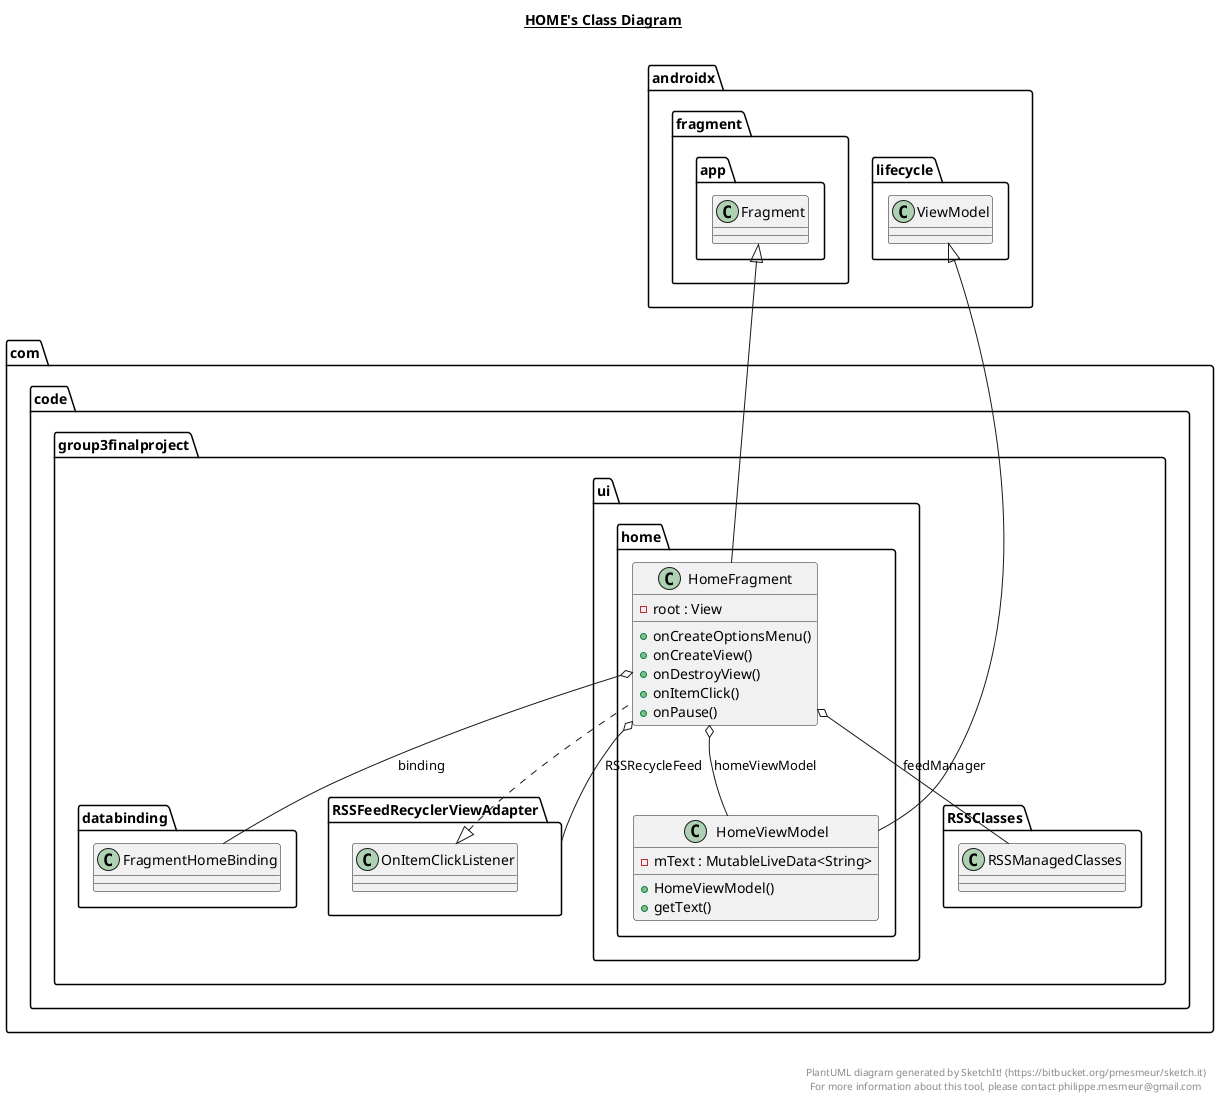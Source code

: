 @startuml

title __HOME's Class Diagram__\n

  namespace com.code.group3finalproject {
    namespace ui.home {
      class com.code.group3finalproject.ui.home.HomeFragment {
          - root : View
          + onCreateOptionsMenu()
          + onCreateView()
          + onDestroyView()
          + onItemClick()
          + onPause()
      }
    }
  }
  

  namespace com.code.group3finalproject {
    namespace ui.home {
      class com.code.group3finalproject.ui.home.HomeViewModel {
          - mText : MutableLiveData<String>
          + HomeViewModel()
          + getText()
      }
    }
  }
  

  com.code.group3finalproject.ui.home.HomeFragment .up.|> com.code.group3finalproject.RSSFeedRecyclerViewAdapter.OnItemClickListener
  com.code.group3finalproject.ui.home.HomeFragment -up-|> androidx.fragment.app.Fragment
  com.code.group3finalproject.ui.home.HomeFragment o-- com.code.group3finalproject.RSSFeedRecyclerViewAdapter : RSSRecycleFeed
  com.code.group3finalproject.ui.home.HomeFragment o-- com.code.group3finalproject.databinding.FragmentHomeBinding : binding
  com.code.group3finalproject.ui.home.HomeFragment o-- com.code.group3finalproject.RSSClasses.RSSManagedClasses : feedManager
  com.code.group3finalproject.ui.home.HomeFragment o-- com.code.group3finalproject.ui.home.HomeViewModel : homeViewModel
  com.code.group3finalproject.ui.home.HomeViewModel -up-|> androidx.lifecycle.ViewModel


right footer


PlantUML diagram generated by SketchIt! (https://bitbucket.org/pmesmeur/sketch.it)
For more information about this tool, please contact philippe.mesmeur@gmail.com
endfooter

@enduml
